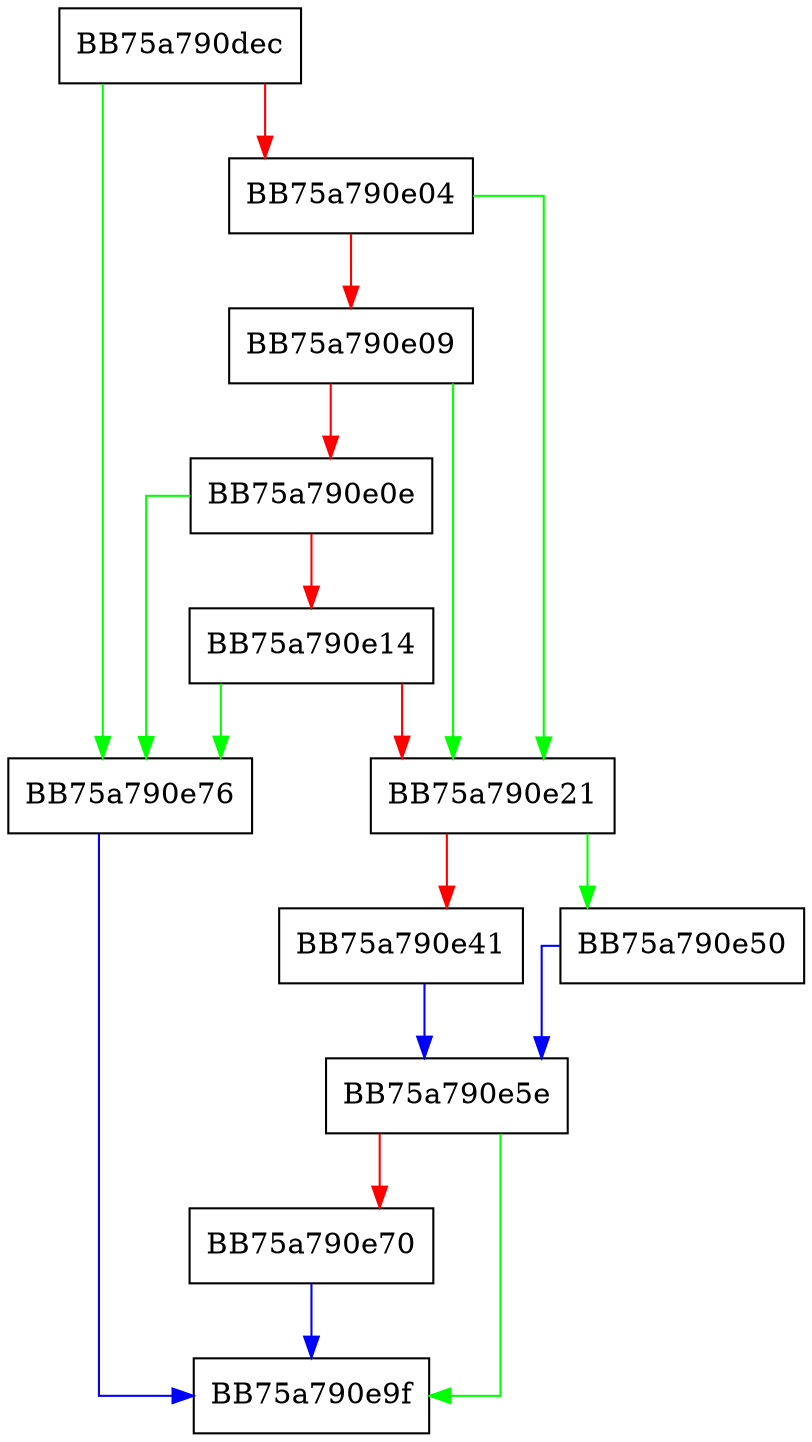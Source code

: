 digraph type_case_c_tchar {
  node [shape="box"];
  graph [splines=ortho];
  BB75a790dec -> BB75a790e76 [color="green"];
  BB75a790dec -> BB75a790e04 [color="red"];
  BB75a790e04 -> BB75a790e21 [color="green"];
  BB75a790e04 -> BB75a790e09 [color="red"];
  BB75a790e09 -> BB75a790e21 [color="green"];
  BB75a790e09 -> BB75a790e0e [color="red"];
  BB75a790e0e -> BB75a790e76 [color="green"];
  BB75a790e0e -> BB75a790e14 [color="red"];
  BB75a790e14 -> BB75a790e76 [color="green"];
  BB75a790e14 -> BB75a790e21 [color="red"];
  BB75a790e21 -> BB75a790e50 [color="green"];
  BB75a790e21 -> BB75a790e41 [color="red"];
  BB75a790e41 -> BB75a790e5e [color="blue"];
  BB75a790e50 -> BB75a790e5e [color="blue"];
  BB75a790e5e -> BB75a790e9f [color="green"];
  BB75a790e5e -> BB75a790e70 [color="red"];
  BB75a790e70 -> BB75a790e9f [color="blue"];
  BB75a790e76 -> BB75a790e9f [color="blue"];
}